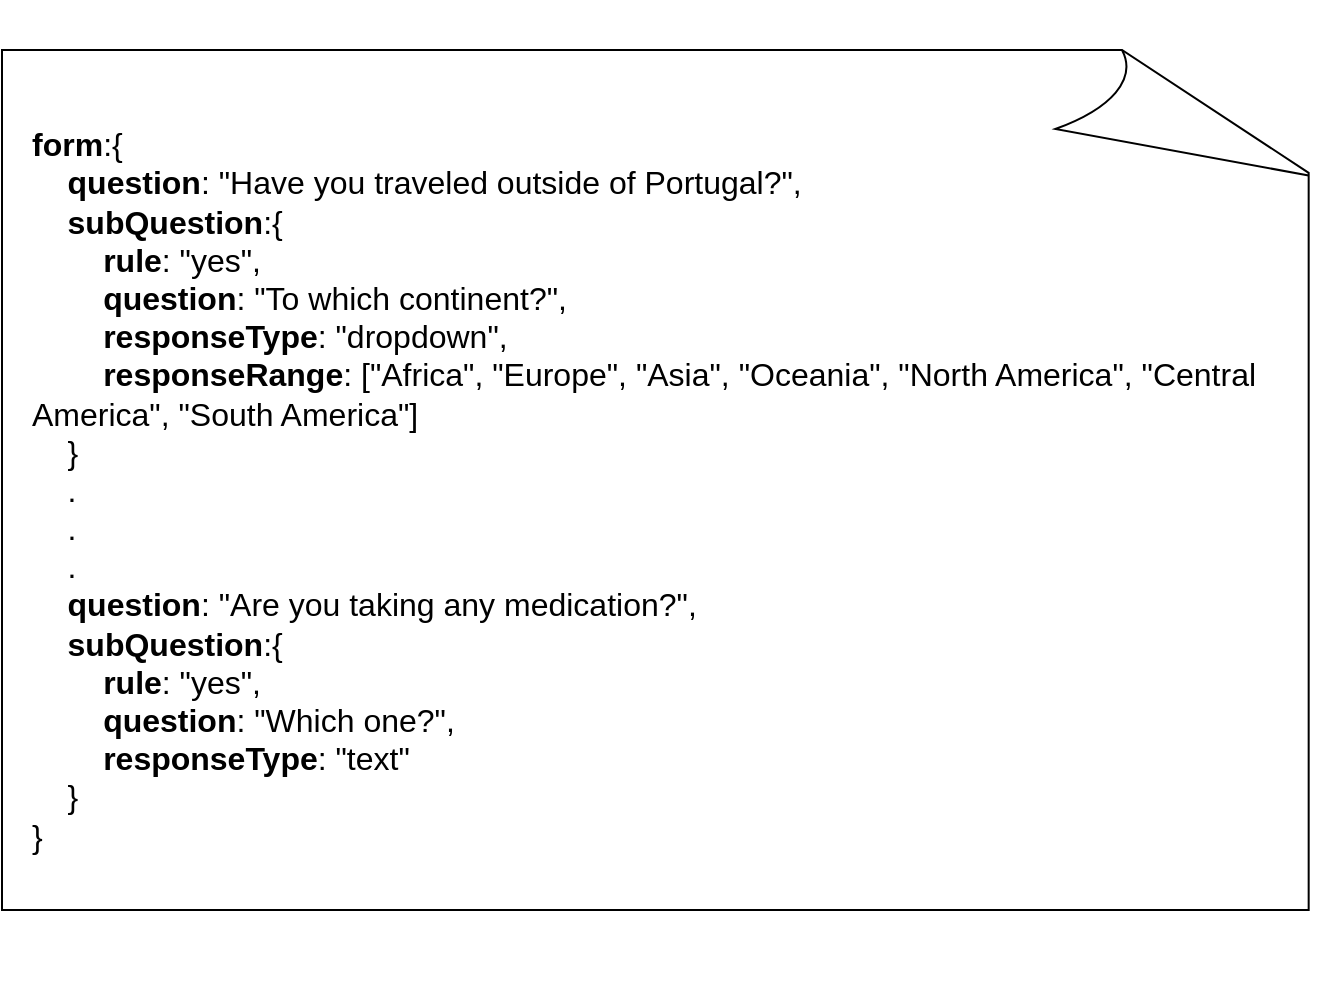 <mxfile version="24.4.0" type="device">
  <diagram name="Page-1" id="6DoYZxAXIO4Pz1UZmQbd">
    <mxGraphModel dx="1235" dy="1834" grid="1" gridSize="10" guides="1" tooltips="1" connect="1" arrows="1" fold="1" page="1" pageScale="1" pageWidth="827" pageHeight="1169" math="0" shadow="0">
      <root>
        <mxCell id="0" />
        <mxCell id="1" parent="0" />
        <mxCell id="YO66RxWyRxaygNTgNS3a-16" value="" style="whiteSpace=wrap;html=1;shape=mxgraph.basic.document" vertex="1" parent="1">
          <mxGeometry x="30" y="20" width="660" height="430" as="geometry" />
        </mxCell>
        <mxCell id="YO66RxWyRxaygNTgNS3a-17" value="&lt;div style=&quot;font-size: 16px;&quot;&gt;&lt;font style=&quot;font-size: 16px;&quot;&gt;&lt;b&gt;form&lt;/b&gt;:{&lt;/font&gt;&lt;/div&gt;&lt;div style=&quot;font-size: 16px;&quot;&gt;&lt;font style=&quot;font-size: 16px;&quot;&gt;&amp;nbsp; &amp;nbsp; &lt;b&gt;question&lt;/b&gt;: &quot;Have you traveled outside of Portugal?&quot;,&lt;/font&gt;&lt;/div&gt;&lt;div style=&quot;font-size: 16px;&quot;&gt;&lt;font style=&quot;font-size: 16px;&quot;&gt;&amp;nbsp; &amp;nbsp; &lt;b&gt;subQuestion&lt;/b&gt;:{&lt;/font&gt;&lt;/div&gt;&lt;div style=&quot;font-size: 16px;&quot;&gt;&lt;font style=&quot;font-size: 16px;&quot;&gt;&amp;nbsp; &amp;nbsp; &amp;nbsp; &amp;nbsp; &lt;b&gt;rule&lt;/b&gt;: &quot;yes&quot;,&lt;/font&gt;&lt;/div&gt;&lt;div style=&quot;font-size: 16px;&quot;&gt;&lt;font style=&quot;font-size: 16px;&quot;&gt;&amp;nbsp; &amp;nbsp; &amp;nbsp; &amp;nbsp; &lt;b&gt;question&lt;/b&gt;: &quot;To which continent?&quot;,&lt;/font&gt;&lt;/div&gt;&lt;div style=&quot;font-size: 16px;&quot;&gt;&lt;font style=&quot;font-size: 16px;&quot;&gt;&amp;nbsp; &amp;nbsp; &amp;nbsp; &amp;nbsp; &lt;b&gt;responseType&lt;/b&gt;: &quot;dropdown&quot;,&lt;/font&gt;&lt;/div&gt;&lt;div style=&quot;font-size: 16px;&quot;&gt;&lt;font style=&quot;font-size: 16px;&quot;&gt;&amp;nbsp; &amp;nbsp; &amp;nbsp; &amp;nbsp; &lt;b&gt;responseRange&lt;/b&gt;: [&quot;Africa&quot;, &quot;Europe&quot;, &quot;Asia&quot;, &quot;Oceania&quot;, &quot;North America&quot;, &quot;Central America&quot;, &quot;South America&quot;]&lt;/font&gt;&lt;/div&gt;&lt;div style=&quot;font-size: 16px;&quot;&gt;&lt;font style=&quot;font-size: 16px;&quot;&gt;&amp;nbsp; &amp;nbsp; }&lt;/font&gt;&lt;/div&gt;&lt;div style=&quot;font-size: 16px;&quot;&gt;&lt;font style=&quot;font-size: 16px;&quot;&gt;&amp;nbsp; &amp;nbsp; .&lt;/font&gt;&lt;/div&gt;&lt;div style=&quot;font-size: 16px;&quot;&gt;&lt;font style=&quot;font-size: 16px;&quot;&gt;&amp;nbsp; &amp;nbsp; .&lt;/font&gt;&lt;/div&gt;&lt;div style=&quot;font-size: 16px;&quot;&gt;&lt;font style=&quot;font-size: 16px;&quot;&gt;&amp;nbsp; &amp;nbsp; .&lt;/font&gt;&lt;/div&gt;&lt;div style=&quot;font-size: 16px;&quot;&gt;&lt;font style=&quot;font-size: 16px;&quot;&gt;&amp;nbsp; &amp;nbsp; &lt;b&gt;question&lt;/b&gt;: &quot;Are you taking any medication?&quot;,&lt;/font&gt;&lt;/div&gt;&lt;div style=&quot;font-size: 16px;&quot;&gt;&lt;font style=&quot;font-size: 16px;&quot;&gt;&amp;nbsp; &amp;nbsp; &lt;b&gt;subQuestion&lt;/b&gt;:{&lt;/font&gt;&lt;/div&gt;&lt;div style=&quot;font-size: 16px;&quot;&gt;&lt;font style=&quot;font-size: 16px;&quot;&gt;&amp;nbsp; &amp;nbsp; &amp;nbsp; &amp;nbsp; &lt;b&gt;rule&lt;/b&gt;: &quot;yes&quot;,&lt;/font&gt;&lt;/div&gt;&lt;div style=&quot;font-size: 16px;&quot;&gt;&lt;font style=&quot;font-size: 16px;&quot;&gt;&amp;nbsp; &amp;nbsp; &amp;nbsp; &amp;nbsp; &lt;b&gt;question&lt;/b&gt;: &quot;Which one?&quot;,&lt;/font&gt;&lt;/div&gt;&lt;div style=&quot;font-size: 16px;&quot;&gt;&lt;font style=&quot;font-size: 16px;&quot;&gt;&amp;nbsp; &amp;nbsp; &amp;nbsp; &amp;nbsp; &lt;b&gt;responseType&lt;/b&gt;: &quot;text&quot;&lt;/font&gt;&lt;/div&gt;&lt;div style=&quot;font-size: 16px;&quot;&gt;&lt;font style=&quot;font-size: 16px;&quot;&gt;&amp;nbsp; &amp;nbsp; }&lt;/font&gt;&lt;/div&gt;&lt;div style=&quot;font-size: 16px;&quot;&gt;&lt;font style=&quot;font-size: 16px;&quot;&gt;}&lt;/font&gt;&lt;/div&gt;" style="text;html=1;align=left;verticalAlign=middle;whiteSpace=wrap;rounded=0;" vertex="1" parent="1">
          <mxGeometry x="43" y="-5" width="640" height="490" as="geometry" />
        </mxCell>
      </root>
    </mxGraphModel>
  </diagram>
</mxfile>
